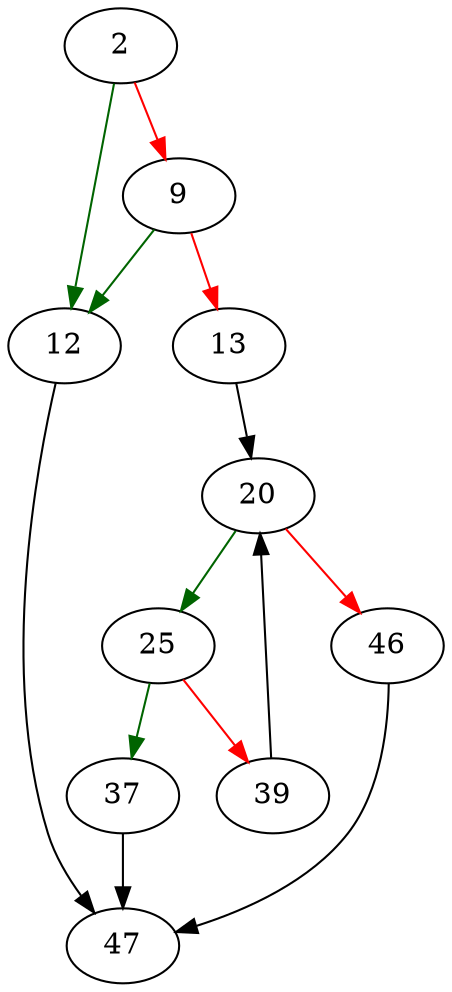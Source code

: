 strict digraph "sqlite3_uri_parameter" {
	// Node definitions.
	2 [entry=true];
	12;
	9;
	13;
	47;
	20;
	25;
	46;
	37;
	39;

	// Edge definitions.
	2 -> 12 [
		color=darkgreen
		cond=true
	];
	2 -> 9 [
		color=red
		cond=false
	];
	12 -> 47;
	9 -> 12 [
		color=darkgreen
		cond=true
	];
	9 -> 13 [
		color=red
		cond=false
	];
	13 -> 20;
	20 -> 25 [
		color=darkgreen
		cond=true
	];
	20 -> 46 [
		color=red
		cond=false
	];
	25 -> 37 [
		color=darkgreen
		cond=true
	];
	25 -> 39 [
		color=red
		cond=false
	];
	46 -> 47;
	37 -> 47;
	39 -> 20;
}